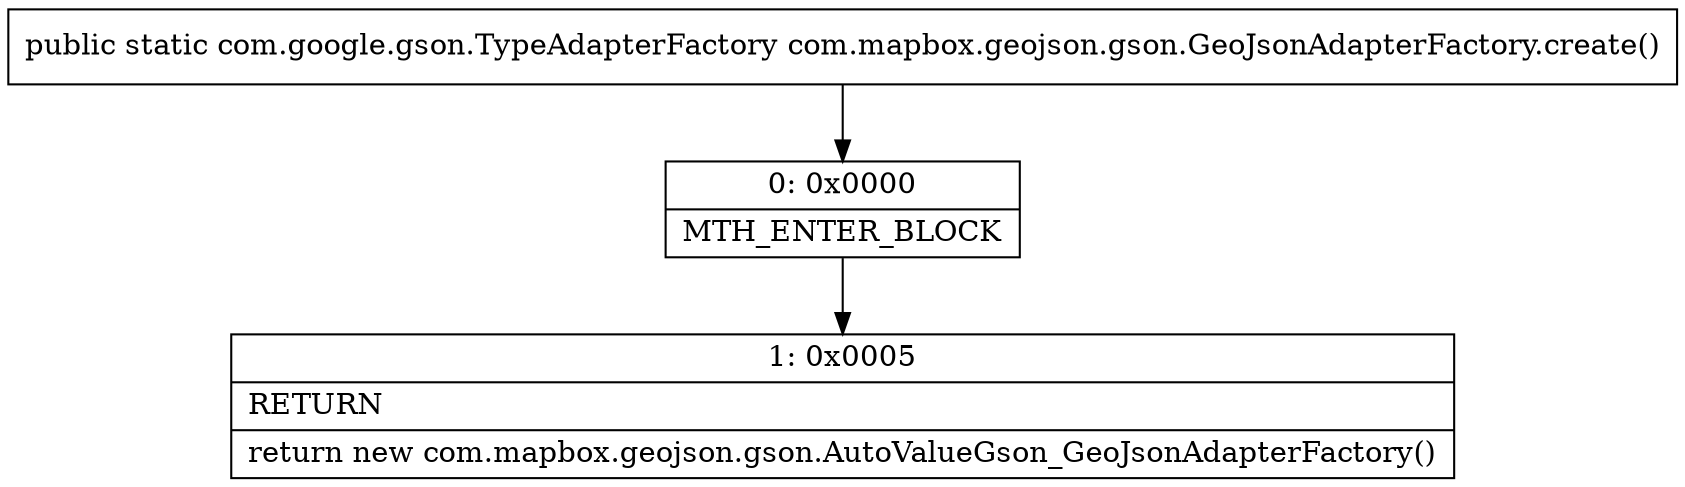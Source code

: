 digraph "CFG forcom.mapbox.geojson.gson.GeoJsonAdapterFactory.create()Lcom\/google\/gson\/TypeAdapterFactory;" {
Node_0 [shape=record,label="{0\:\ 0x0000|MTH_ENTER_BLOCK\l}"];
Node_1 [shape=record,label="{1\:\ 0x0005|RETURN\l|return new com.mapbox.geojson.gson.AutoValueGson_GeoJsonAdapterFactory()\l}"];
MethodNode[shape=record,label="{public static com.google.gson.TypeAdapterFactory com.mapbox.geojson.gson.GeoJsonAdapterFactory.create() }"];
MethodNode -> Node_0;
Node_0 -> Node_1;
}

